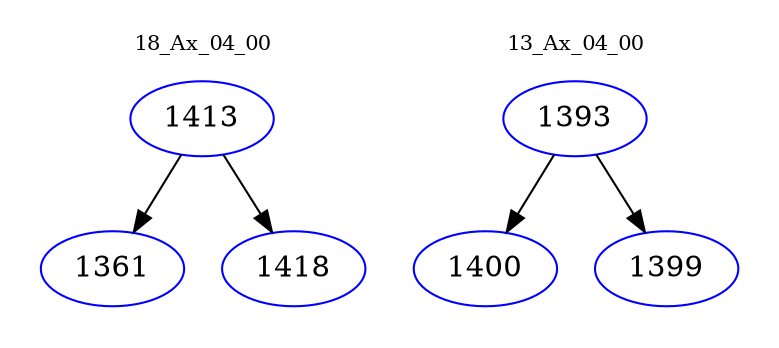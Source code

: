 digraph{
subgraph cluster_0 {
color = white
label = "18_Ax_04_00";
fontsize=10;
T0_1413 [label="1413", color="blue"]
T0_1413 -> T0_1361 [color="black"]
T0_1361 [label="1361", color="blue"]
T0_1413 -> T0_1418 [color="black"]
T0_1418 [label="1418", color="blue"]
}
subgraph cluster_1 {
color = white
label = "13_Ax_04_00";
fontsize=10;
T1_1393 [label="1393", color="blue"]
T1_1393 -> T1_1400 [color="black"]
T1_1400 [label="1400", color="blue"]
T1_1393 -> T1_1399 [color="black"]
T1_1399 [label="1399", color="blue"]
}
}
